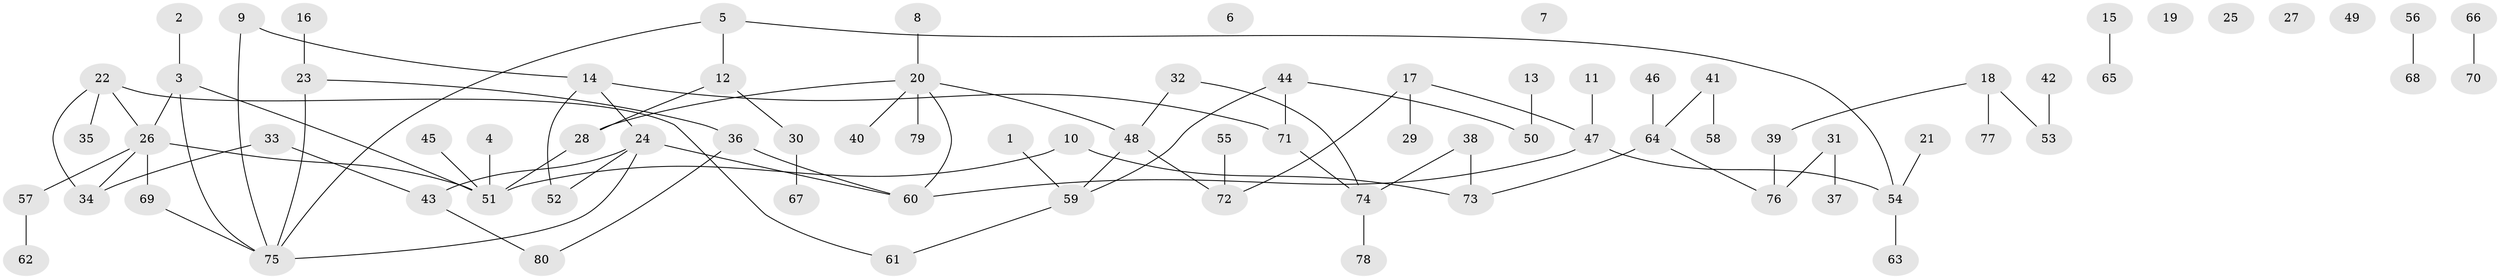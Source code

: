 // coarse degree distribution, {3: 0.125, 1: 0.3392857142857143, 4: 0.05357142857142857, 5: 0.07142857142857142, 7: 0.03571428571428571, 0: 0.16071428571428573, 2: 0.17857142857142858, 6: 0.017857142857142856, 8: 0.017857142857142856}
// Generated by graph-tools (version 1.1) at 2025/23/03/03/25 07:23:27]
// undirected, 80 vertices, 86 edges
graph export_dot {
graph [start="1"]
  node [color=gray90,style=filled];
  1;
  2;
  3;
  4;
  5;
  6;
  7;
  8;
  9;
  10;
  11;
  12;
  13;
  14;
  15;
  16;
  17;
  18;
  19;
  20;
  21;
  22;
  23;
  24;
  25;
  26;
  27;
  28;
  29;
  30;
  31;
  32;
  33;
  34;
  35;
  36;
  37;
  38;
  39;
  40;
  41;
  42;
  43;
  44;
  45;
  46;
  47;
  48;
  49;
  50;
  51;
  52;
  53;
  54;
  55;
  56;
  57;
  58;
  59;
  60;
  61;
  62;
  63;
  64;
  65;
  66;
  67;
  68;
  69;
  70;
  71;
  72;
  73;
  74;
  75;
  76;
  77;
  78;
  79;
  80;
  1 -- 59;
  2 -- 3;
  3 -- 26;
  3 -- 51;
  3 -- 75;
  4 -- 51;
  5 -- 12;
  5 -- 54;
  5 -- 75;
  8 -- 20;
  9 -- 14;
  9 -- 75;
  10 -- 51;
  10 -- 73;
  11 -- 47;
  12 -- 28;
  12 -- 30;
  13 -- 50;
  14 -- 24;
  14 -- 52;
  14 -- 71;
  15 -- 65;
  16 -- 23;
  17 -- 29;
  17 -- 47;
  17 -- 72;
  18 -- 39;
  18 -- 53;
  18 -- 77;
  20 -- 28;
  20 -- 40;
  20 -- 48;
  20 -- 60;
  20 -- 79;
  21 -- 54;
  22 -- 26;
  22 -- 34;
  22 -- 35;
  22 -- 61;
  23 -- 36;
  23 -- 75;
  24 -- 43;
  24 -- 52;
  24 -- 60;
  24 -- 75;
  26 -- 34;
  26 -- 51;
  26 -- 57;
  26 -- 69;
  28 -- 51;
  30 -- 67;
  31 -- 37;
  31 -- 76;
  32 -- 48;
  32 -- 74;
  33 -- 34;
  33 -- 43;
  36 -- 60;
  36 -- 80;
  38 -- 73;
  38 -- 74;
  39 -- 76;
  41 -- 58;
  41 -- 64;
  42 -- 53;
  43 -- 80;
  44 -- 50;
  44 -- 59;
  44 -- 71;
  45 -- 51;
  46 -- 64;
  47 -- 54;
  47 -- 60;
  48 -- 59;
  48 -- 72;
  54 -- 63;
  55 -- 72;
  56 -- 68;
  57 -- 62;
  59 -- 61;
  64 -- 73;
  64 -- 76;
  66 -- 70;
  69 -- 75;
  71 -- 74;
  74 -- 78;
}
